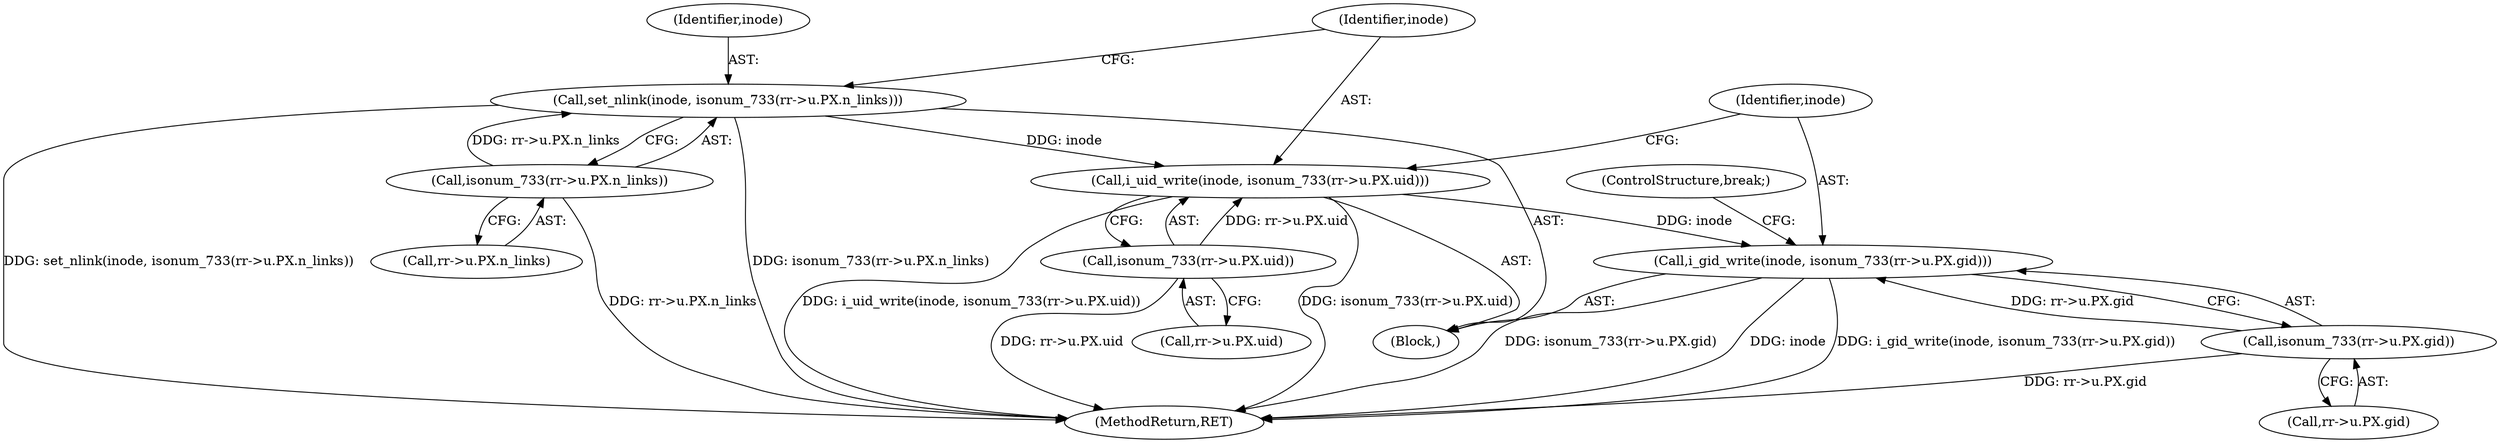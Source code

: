 digraph "0_linux_410dd3cf4c9b36f27ed4542ee18b1af5e68645a4_2@API" {
"1000367" [label="(Call,i_gid_write(inode, isonum_733(rr->u.PX.gid)))"];
"1000357" [label="(Call,i_uid_write(inode, isonum_733(rr->u.PX.uid)))"];
"1000347" [label="(Call,set_nlink(inode, isonum_733(rr->u.PX.n_links)))"];
"1000349" [label="(Call,isonum_733(rr->u.PX.n_links))"];
"1000359" [label="(Call,isonum_733(rr->u.PX.uid))"];
"1000369" [label="(Call,isonum_733(rr->u.PX.gid))"];
"1000360" [label="(Call,rr->u.PX.uid)"];
"1000230" [label="(Block,)"];
"1000349" [label="(Call,isonum_733(rr->u.PX.n_links))"];
"1000368" [label="(Identifier,inode)"];
"1000370" [label="(Call,rr->u.PX.gid)"];
"1000367" [label="(Call,i_gid_write(inode, isonum_733(rr->u.PX.gid)))"];
"1000359" [label="(Call,isonum_733(rr->u.PX.uid))"];
"1000358" [label="(Identifier,inode)"];
"1000347" [label="(Call,set_nlink(inode, isonum_733(rr->u.PX.n_links)))"];
"1000350" [label="(Call,rr->u.PX.n_links)"];
"1000982" [label="(MethodReturn,RET)"];
"1000369" [label="(Call,isonum_733(rr->u.PX.gid))"];
"1000357" [label="(Call,i_uid_write(inode, isonum_733(rr->u.PX.uid)))"];
"1000377" [label="(ControlStructure,break;)"];
"1000348" [label="(Identifier,inode)"];
"1000367" -> "1000230"  [label="AST: "];
"1000367" -> "1000369"  [label="CFG: "];
"1000368" -> "1000367"  [label="AST: "];
"1000369" -> "1000367"  [label="AST: "];
"1000377" -> "1000367"  [label="CFG: "];
"1000367" -> "1000982"  [label="DDG: isonum_733(rr->u.PX.gid)"];
"1000367" -> "1000982"  [label="DDG: inode"];
"1000367" -> "1000982"  [label="DDG: i_gid_write(inode, isonum_733(rr->u.PX.gid))"];
"1000357" -> "1000367"  [label="DDG: inode"];
"1000369" -> "1000367"  [label="DDG: rr->u.PX.gid"];
"1000357" -> "1000230"  [label="AST: "];
"1000357" -> "1000359"  [label="CFG: "];
"1000358" -> "1000357"  [label="AST: "];
"1000359" -> "1000357"  [label="AST: "];
"1000368" -> "1000357"  [label="CFG: "];
"1000357" -> "1000982"  [label="DDG: i_uid_write(inode, isonum_733(rr->u.PX.uid))"];
"1000357" -> "1000982"  [label="DDG: isonum_733(rr->u.PX.uid)"];
"1000347" -> "1000357"  [label="DDG: inode"];
"1000359" -> "1000357"  [label="DDG: rr->u.PX.uid"];
"1000347" -> "1000230"  [label="AST: "];
"1000347" -> "1000349"  [label="CFG: "];
"1000348" -> "1000347"  [label="AST: "];
"1000349" -> "1000347"  [label="AST: "];
"1000358" -> "1000347"  [label="CFG: "];
"1000347" -> "1000982"  [label="DDG: isonum_733(rr->u.PX.n_links)"];
"1000347" -> "1000982"  [label="DDG: set_nlink(inode, isonum_733(rr->u.PX.n_links))"];
"1000349" -> "1000347"  [label="DDG: rr->u.PX.n_links"];
"1000349" -> "1000350"  [label="CFG: "];
"1000350" -> "1000349"  [label="AST: "];
"1000349" -> "1000982"  [label="DDG: rr->u.PX.n_links"];
"1000359" -> "1000360"  [label="CFG: "];
"1000360" -> "1000359"  [label="AST: "];
"1000359" -> "1000982"  [label="DDG: rr->u.PX.uid"];
"1000369" -> "1000370"  [label="CFG: "];
"1000370" -> "1000369"  [label="AST: "];
"1000369" -> "1000982"  [label="DDG: rr->u.PX.gid"];
}
